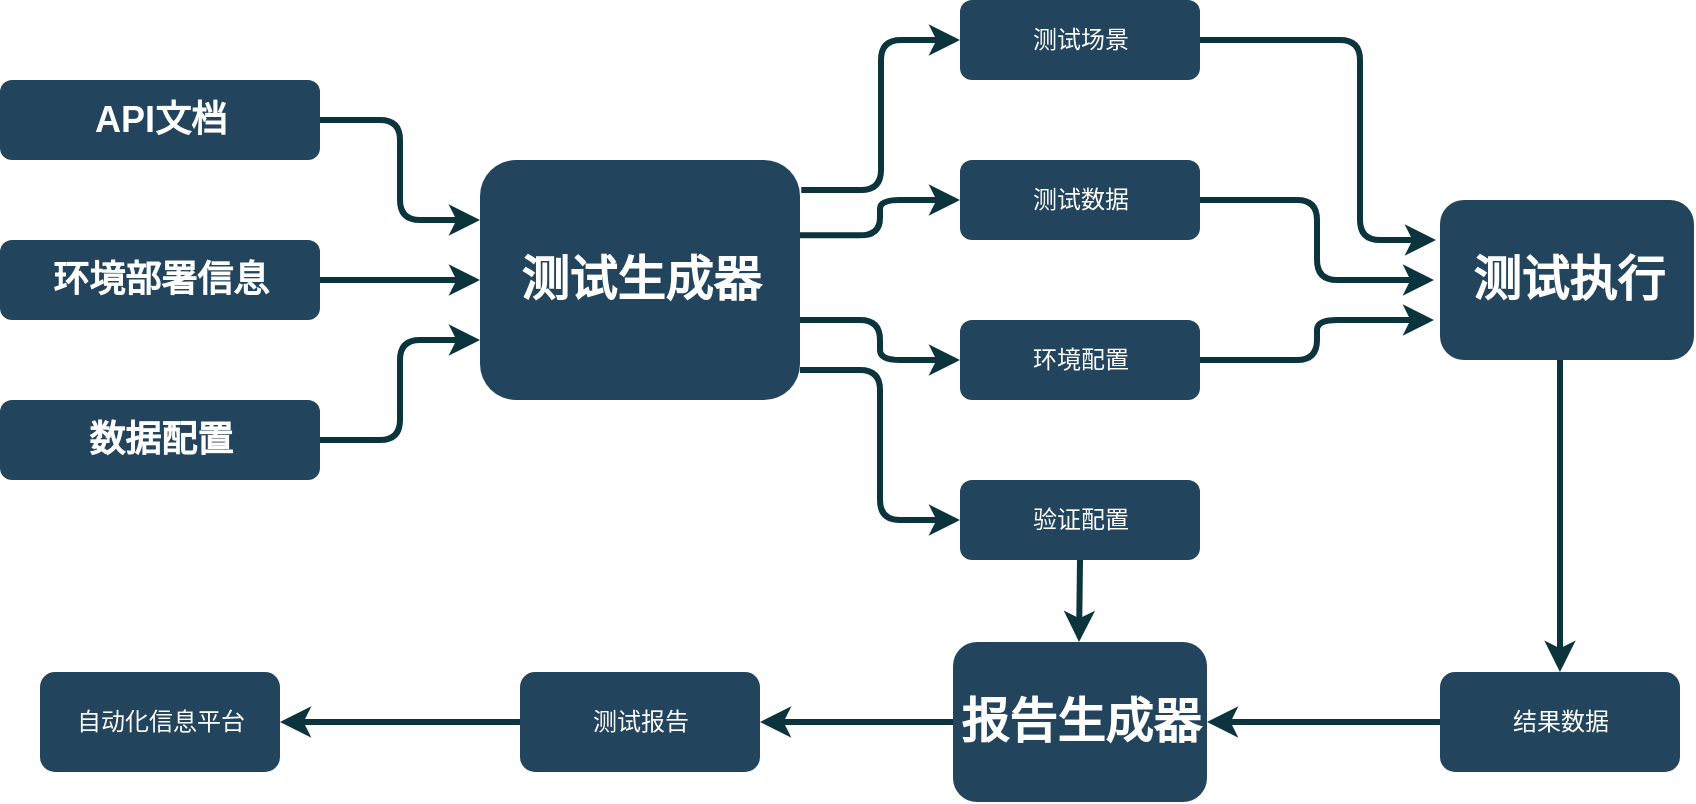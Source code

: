 <mxfile version="13.8.8" type="github">
  <diagram id="6a731a19-8d31-9384-78a2-239565b7b9f0" name="Page-1">
    <mxGraphModel dx="782" dy="-390" grid="1" gridSize="10" guides="1" tooltips="1" connect="1" arrows="1" fold="1" page="1" pageScale="1" pageWidth="1169" pageHeight="827" background="#ffffff" math="0" shadow="0">
      <root>
        <mxCell id="0" />
        <mxCell id="1" parent="0" />
        <mxCell id="90" value="&lt;h2&gt;&lt;font color=&quot;#ffffff&quot;&gt;API文档&lt;/font&gt;&lt;/h2&gt;" style="rounded=1;fillColor=#23445D;strokeColor=none;strokeWidth=2;fontFamily=Helvetica;html=1;gradientColor=none;" parent="1" vertex="1">
          <mxGeometry x="240" y="960" width="160" height="40" as="geometry" />
        </mxCell>
        <mxCell id="91" value="&lt;font color=&quot;#ffffff&quot;&gt;测试场景&lt;/font&gt;" style="rounded=1;fillColor=#23445D;strokeColor=none;strokeWidth=2;fontFamily=Helvetica;html=1;gradientColor=none;" parent="1" vertex="1">
          <mxGeometry x="720" y="920" width="120" height="40" as="geometry" />
        </mxCell>
        <mxCell id="92" value="&lt;h1&gt;&lt;font color=&quot;#ffffff&quot;&gt;测试生成器&lt;/font&gt;&lt;/h1&gt;" style="rounded=1;fillColor=#23445D;strokeColor=none;strokeWidth=2;fontFamily=Helvetica;html=1;gradientColor=none;" parent="1" vertex="1">
          <mxGeometry x="480" y="1000" width="160" height="120" as="geometry" />
        </mxCell>
        <mxCell id="97" value="&lt;h1&gt;&lt;font color=&quot;#ffffff&quot;&gt;测试执行&lt;/font&gt;&lt;/h1&gt;" style="rounded=1;fillColor=#23445D;strokeColor=none;strokeWidth=2;fontFamily=Helvetica;html=1;gradientColor=none;" parent="1" vertex="1">
          <mxGeometry x="960" y="1020" width="127" height="80" as="geometry" />
        </mxCell>
        <mxCell id="108" value="&lt;font color=&quot;#ffffff&quot;&gt;结果数据&lt;/font&gt;" style="rounded=1;fillColor=#23445D;strokeColor=none;strokeWidth=2;gradientColor=none;fontFamily=Helvetica;html=1;" parent="1" vertex="1">
          <mxGeometry x="960" y="1256" width="120" height="50" as="geometry" />
        </mxCell>
        <mxCell id="114" value="" style="edgeStyle=elbowEdgeStyle;elbow=horizontal;strokeWidth=3;strokeColor=#0C343D;fontFamily=Helvetica;html=1;exitX=1.004;exitY=0.125;exitDx=0;exitDy=0;exitPerimeter=0;" parent="1" source="92" target="91" edge="1">
          <mxGeometry x="6.449" y="830.5" width="131.973" height="100" as="geometry">
            <mxPoint x="650" y="1016" as="sourcePoint" />
            <mxPoint x="138.422" y="830.5" as="targetPoint" />
          </mxGeometry>
        </mxCell>
        <mxCell id="119" value="" style="edgeStyle=elbowEdgeStyle;elbow=horizontal;strokeWidth=3;strokeColor=#0C343D;fontFamily=Helvetica;html=1;" parent="1" source="91" edge="1">
          <mxGeometry x="6.449" y="830.5" width="131.973" height="100" as="geometry">
            <mxPoint x="6.449" y="930.5" as="sourcePoint" />
            <mxPoint x="958" y="1040" as="targetPoint" />
            <Array as="points">
              <mxPoint x="920" y="980" />
            </Array>
          </mxGeometry>
        </mxCell>
        <mxCell id="133" value="" style="edgeStyle=elbowEdgeStyle;elbow=horizontal;strokeWidth=3;strokeColor=#0C343D;fontFamily=Helvetica;html=1;" parent="1" source="97" target="108" edge="1">
          <mxGeometry x="6.449" y="830.5" width="131.973" height="100" as="geometry">
            <mxPoint x="6.449" y="930.5" as="sourcePoint" />
            <mxPoint x="138.422" y="830.5" as="targetPoint" />
          </mxGeometry>
        </mxCell>
        <mxCell id="rsJ80O6-44v7srC-CNjc-143" value="&lt;h2&gt;&lt;font color=&quot;#ffffff&quot;&gt;环境部署信息&lt;/font&gt;&lt;/h2&gt;" style="rounded=1;fillColor=#23445D;strokeColor=none;strokeWidth=2;fontFamily=Helvetica;html=1;gradientColor=none;" vertex="1" parent="1">
          <mxGeometry x="240" y="1040" width="160" height="40" as="geometry" />
        </mxCell>
        <mxCell id="rsJ80O6-44v7srC-CNjc-144" value="&lt;h2&gt;&lt;font color=&quot;#ffffff&quot;&gt;数据配置&lt;/font&gt;&lt;/h2&gt;" style="rounded=1;fillColor=#23445D;strokeColor=none;strokeWidth=2;fontFamily=Helvetica;html=1;gradientColor=none;" vertex="1" parent="1">
          <mxGeometry x="240" y="1120" width="160" height="40" as="geometry" />
        </mxCell>
        <mxCell id="rsJ80O6-44v7srC-CNjc-145" value="&lt;font color=&quot;#ffffff&quot;&gt;测试数据&lt;/font&gt;" style="rounded=1;fillColor=#23445D;strokeColor=none;strokeWidth=2;fontFamily=Helvetica;html=1;gradientColor=none;" vertex="1" parent="1">
          <mxGeometry x="720" y="1000" width="120" height="40" as="geometry" />
        </mxCell>
        <mxCell id="rsJ80O6-44v7srC-CNjc-146" value="&lt;span style=&quot;color: rgb(255 , 255 , 255)&quot;&gt;验证配置&lt;/span&gt;" style="rounded=1;fillColor=#23445D;strokeColor=none;strokeWidth=2;fontFamily=Helvetica;html=1;gradientColor=none;" vertex="1" parent="1">
          <mxGeometry x="720" y="1160" width="120" height="40" as="geometry" />
        </mxCell>
        <mxCell id="rsJ80O6-44v7srC-CNjc-148" value="" style="edgeStyle=elbowEdgeStyle;elbow=horizontal;strokeWidth=3;strokeColor=#0C343D;fontFamily=Helvetica;html=1;exitX=1;exitY=0.314;exitDx=0;exitDy=0;entryX=0;entryY=0.5;entryDx=0;entryDy=0;exitPerimeter=0;" edge="1" parent="1" source="92" target="rsJ80O6-44v7srC-CNjc-145">
          <mxGeometry x="16.449" y="840.5" width="131.973" height="100" as="geometry">
            <mxPoint x="640" y="1045.5" as="sourcePoint" />
            <mxPoint x="710" y="1066" as="targetPoint" />
          </mxGeometry>
        </mxCell>
        <mxCell id="rsJ80O6-44v7srC-CNjc-150" value="" style="edgeStyle=elbowEdgeStyle;elbow=horizontal;strokeWidth=3;strokeColor=#0C343D;fontFamily=Helvetica;html=1;entryX=0;entryY=0.5;entryDx=0;entryDy=0;" edge="1" parent="1" target="rsJ80O6-44v7srC-CNjc-146">
          <mxGeometry x="26.449" y="850.5" width="131.973" height="100" as="geometry">
            <mxPoint x="640" y="1105" as="sourcePoint" />
            <mxPoint x="725.9" y="1070" as="targetPoint" />
          </mxGeometry>
        </mxCell>
        <mxCell id="rsJ80O6-44v7srC-CNjc-152" value="" style="edgeStyle=elbowEdgeStyle;elbow=horizontal;strokeWidth=3;strokeColor=#0C343D;fontFamily=Helvetica;html=1;exitX=1;exitY=0.5;exitDx=0;exitDy=0;entryX=0;entryY=0.25;entryDx=0;entryDy=0;" edge="1" parent="1" source="90" target="92">
          <mxGeometry x="16.449" y="840.5" width="131.973" height="100" as="geometry">
            <mxPoint x="650" y="1040" as="sourcePoint" />
            <mxPoint x="730" y="990" as="targetPoint" />
          </mxGeometry>
        </mxCell>
        <mxCell id="rsJ80O6-44v7srC-CNjc-153" value="" style="edgeStyle=elbowEdgeStyle;elbow=horizontal;strokeWidth=3;strokeColor=#0C343D;fontFamily=Helvetica;html=1;exitX=1;exitY=0.5;exitDx=0;exitDy=0;" edge="1" parent="1" source="rsJ80O6-44v7srC-CNjc-143">
          <mxGeometry x="26.449" y="850.5" width="131.973" height="100" as="geometry">
            <mxPoint x="660" y="1050" as="sourcePoint" />
            <mxPoint x="480" y="1060" as="targetPoint" />
          </mxGeometry>
        </mxCell>
        <mxCell id="rsJ80O6-44v7srC-CNjc-154" value="" style="edgeStyle=elbowEdgeStyle;elbow=horizontal;strokeWidth=3;strokeColor=#0C343D;fontFamily=Helvetica;html=1;exitX=1;exitY=0.5;exitDx=0;exitDy=0;entryX=0;entryY=0.75;entryDx=0;entryDy=0;" edge="1" parent="1" source="rsJ80O6-44v7srC-CNjc-144" target="92">
          <mxGeometry x="36.449" y="860.5" width="131.973" height="100" as="geometry">
            <mxPoint x="670" y="1060" as="sourcePoint" />
            <mxPoint x="750" y="1010" as="targetPoint" />
          </mxGeometry>
        </mxCell>
        <mxCell id="rsJ80O6-44v7srC-CNjc-155" value="&lt;span style=&quot;color: rgb(255 , 255 , 255)&quot;&gt;环境配置&lt;/span&gt;" style="rounded=1;fillColor=#23445D;strokeColor=none;strokeWidth=2;fontFamily=Helvetica;html=1;gradientColor=none;" vertex="1" parent="1">
          <mxGeometry x="720" y="1080" width="120" height="40" as="geometry" />
        </mxCell>
        <mxCell id="rsJ80O6-44v7srC-CNjc-157" value="" style="edgeStyle=elbowEdgeStyle;elbow=horizontal;strokeWidth=3;strokeColor=#0C343D;fontFamily=Helvetica;html=1;entryX=0;entryY=0.5;entryDx=0;entryDy=0;" edge="1" parent="1" target="rsJ80O6-44v7srC-CNjc-155">
          <mxGeometry x="26.449" y="850.5" width="131.973" height="100" as="geometry">
            <mxPoint x="640" y="1080" as="sourcePoint" />
            <mxPoint x="730" y="1030" as="targetPoint" />
          </mxGeometry>
        </mxCell>
        <mxCell id="rsJ80O6-44v7srC-CNjc-158" value="" style="edgeStyle=elbowEdgeStyle;elbow=horizontal;strokeWidth=3;strokeColor=#0C343D;fontFamily=Helvetica;html=1;exitX=1;exitY=0.5;exitDx=0;exitDy=0;" edge="1" parent="1" source="rsJ80O6-44v7srC-CNjc-145">
          <mxGeometry x="16.449" y="840.5" width="131.973" height="100" as="geometry">
            <mxPoint x="850" y="950" as="sourcePoint" />
            <mxPoint x="957" y="1060" as="targetPoint" />
          </mxGeometry>
        </mxCell>
        <mxCell id="rsJ80O6-44v7srC-CNjc-159" value="" style="edgeStyle=elbowEdgeStyle;elbow=horizontal;strokeWidth=3;strokeColor=#0C343D;fontFamily=Helvetica;html=1;exitX=1;exitY=0.5;exitDx=0;exitDy=0;" edge="1" parent="1" source="rsJ80O6-44v7srC-CNjc-155">
          <mxGeometry x="26.449" y="850.5" width="131.973" height="100" as="geometry">
            <mxPoint x="860" y="960" as="sourcePoint" />
            <mxPoint x="957" y="1080" as="targetPoint" />
          </mxGeometry>
        </mxCell>
        <mxCell id="rsJ80O6-44v7srC-CNjc-160" value="" style="edgeStyle=elbowEdgeStyle;elbow=horizontal;strokeWidth=3;strokeColor=#0C343D;fontFamily=Helvetica;html=1;exitX=0.5;exitY=1;exitDx=0;exitDy=0;entryX=0.5;entryY=0;entryDx=0;entryDy=0;" edge="1" parent="1" source="rsJ80O6-44v7srC-CNjc-146" target="rsJ80O6-44v7srC-CNjc-163">
          <mxGeometry x="25.949" y="870.5" width="131.973" height="100" as="geometry">
            <mxPoint x="779.5" y="1220" as="sourcePoint" />
            <mxPoint x="779.5" y="1360" as="targetPoint" />
            <Array as="points">
              <mxPoint x="779.5" y="1230" />
              <mxPoint x="773.5" y="1270" />
            </Array>
          </mxGeometry>
        </mxCell>
        <mxCell id="rsJ80O6-44v7srC-CNjc-162" value="" style="edgeStyle=elbowEdgeStyle;elbow=horizontal;strokeWidth=3;strokeColor=#0C343D;fontFamily=Helvetica;html=1;exitX=0;exitY=0.5;exitDx=0;exitDy=0;entryX=1;entryY=0.5;entryDx=0;entryDy=0;" edge="1" parent="1" source="108" target="rsJ80O6-44v7srC-CNjc-163">
          <mxGeometry x="106.449" y="1070.5" width="131.973" height="100" as="geometry">
            <mxPoint x="910" y="1390" as="sourcePoint" />
            <mxPoint x="850" y="1350" as="targetPoint" />
            <Array as="points">
              <mxPoint x="880" y="1320" />
              <mxPoint x="930" y="1290" />
            </Array>
          </mxGeometry>
        </mxCell>
        <mxCell id="rsJ80O6-44v7srC-CNjc-163" value="&lt;h1&gt;&lt;font color=&quot;#ffffff&quot;&gt;报告生成器&lt;/font&gt;&lt;/h1&gt;" style="rounded=1;fillColor=#23445D;strokeColor=none;strokeWidth=2;fontFamily=Helvetica;html=1;gradientColor=none;" vertex="1" parent="1">
          <mxGeometry x="716.5" y="1241" width="127" height="80" as="geometry" />
        </mxCell>
        <mxCell id="rsJ80O6-44v7srC-CNjc-164" value="&lt;font color=&quot;#ffffff&quot;&gt;测试报告&lt;/font&gt;" style="rounded=1;fillColor=#23445D;strokeColor=none;strokeWidth=2;gradientColor=none;fontFamily=Helvetica;html=1;" vertex="1" parent="1">
          <mxGeometry x="500" y="1256" width="120" height="50" as="geometry" />
        </mxCell>
        <mxCell id="rsJ80O6-44v7srC-CNjc-165" value="" style="edgeStyle=elbowEdgeStyle;elbow=horizontal;strokeWidth=3;strokeColor=#0C343D;fontFamily=Helvetica;html=1;exitX=0;exitY=0.5;exitDx=0;exitDy=0;entryX=1;entryY=0.5;entryDx=0;entryDy=0;" edge="1" parent="1" source="rsJ80O6-44v7srC-CNjc-163" target="rsJ80O6-44v7srC-CNjc-164">
          <mxGeometry x="-203.551" y="1139.5" width="131.973" height="100" as="geometry">
            <mxPoint x="650" y="1350" as="sourcePoint" />
            <mxPoint x="533.5" y="1350" as="targetPoint" />
            <Array as="points">
              <mxPoint x="680" y="1281" />
              <mxPoint x="620" y="1359" />
            </Array>
          </mxGeometry>
        </mxCell>
        <mxCell id="rsJ80O6-44v7srC-CNjc-166" value="&lt;font color=&quot;#ffffff&quot;&gt;自动化信息平台&lt;/font&gt;" style="rounded=1;fillColor=#23445D;strokeColor=none;strokeWidth=2;gradientColor=none;fontFamily=Helvetica;html=1;" vertex="1" parent="1">
          <mxGeometry x="260" y="1256" width="120" height="50" as="geometry" />
        </mxCell>
        <mxCell id="rsJ80O6-44v7srC-CNjc-167" value="" style="edgeStyle=elbowEdgeStyle;elbow=horizontal;strokeWidth=3;strokeColor=#0C343D;fontFamily=Helvetica;html=1;exitX=0;exitY=0.5;exitDx=0;exitDy=0;" edge="1" parent="1" source="rsJ80O6-44v7srC-CNjc-164">
          <mxGeometry x="-500.051" y="1118.5" width="131.973" height="100" as="geometry">
            <mxPoint x="420" y="1260" as="sourcePoint" />
            <mxPoint x="380" y="1281" as="targetPoint" />
            <Array as="points">
              <mxPoint x="440" y="1250" />
              <mxPoint x="323.5" y="1338" />
            </Array>
          </mxGeometry>
        </mxCell>
      </root>
    </mxGraphModel>
  </diagram>
</mxfile>
